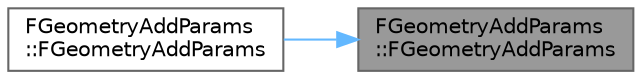 digraph "FGeometryAddParams::FGeometryAddParams"
{
 // INTERACTIVE_SVG=YES
 // LATEX_PDF_SIZE
  bgcolor="transparent";
  edge [fontname=Helvetica,fontsize=10,labelfontname=Helvetica,labelfontsize=10];
  node [fontname=Helvetica,fontsize=10,shape=box,height=0.2,width=0.4];
  rankdir="RL";
  Node1 [id="Node000001",label="FGeometryAddParams\l::FGeometryAddParams",height=0.2,width=0.4,color="gray40", fillcolor="grey60", style="filled", fontcolor="black",tooltip=" "];
  Node1 -> Node2 [id="edge1_Node000001_Node000002",dir="back",color="steelblue1",style="solid",tooltip=" "];
  Node2 [id="Node000002",label="FGeometryAddParams\l::FGeometryAddParams",height=0.2,width=0.4,color="grey40", fillcolor="white", style="filled",URL="$d6/d76/structFGeometryAddParams.html#adba3c43548cabe8aaf11c512b5ed58c5",tooltip=" "];
}
